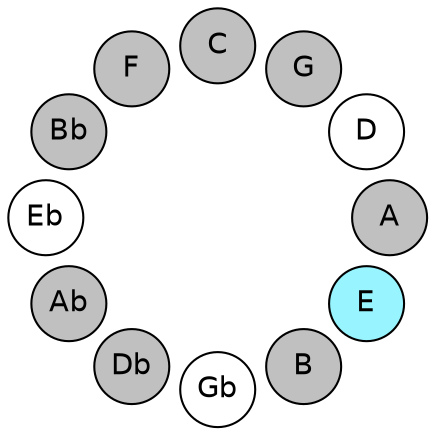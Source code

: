 
graph {

layout = circo;
mindist = .1

node [shape = circle, fontname = Helvetica, margin = 0, style = filled]
edge [style=invis]

subgraph 1 {
	E -- B -- Gb -- Db -- Ab -- Eb -- Bb -- F -- C -- G -- D -- A -- E
}

E [fillcolor = cadetblue1];
B [fillcolor = gray];
Gb [fillcolor = white];
Db [fillcolor = gray];
Ab [fillcolor = gray];
Eb [fillcolor = white];
Bb [fillcolor = gray];
F [fillcolor = gray];
C [fillcolor = gray];
G [fillcolor = gray];
D [fillcolor = white];
A [fillcolor = gray];
}
